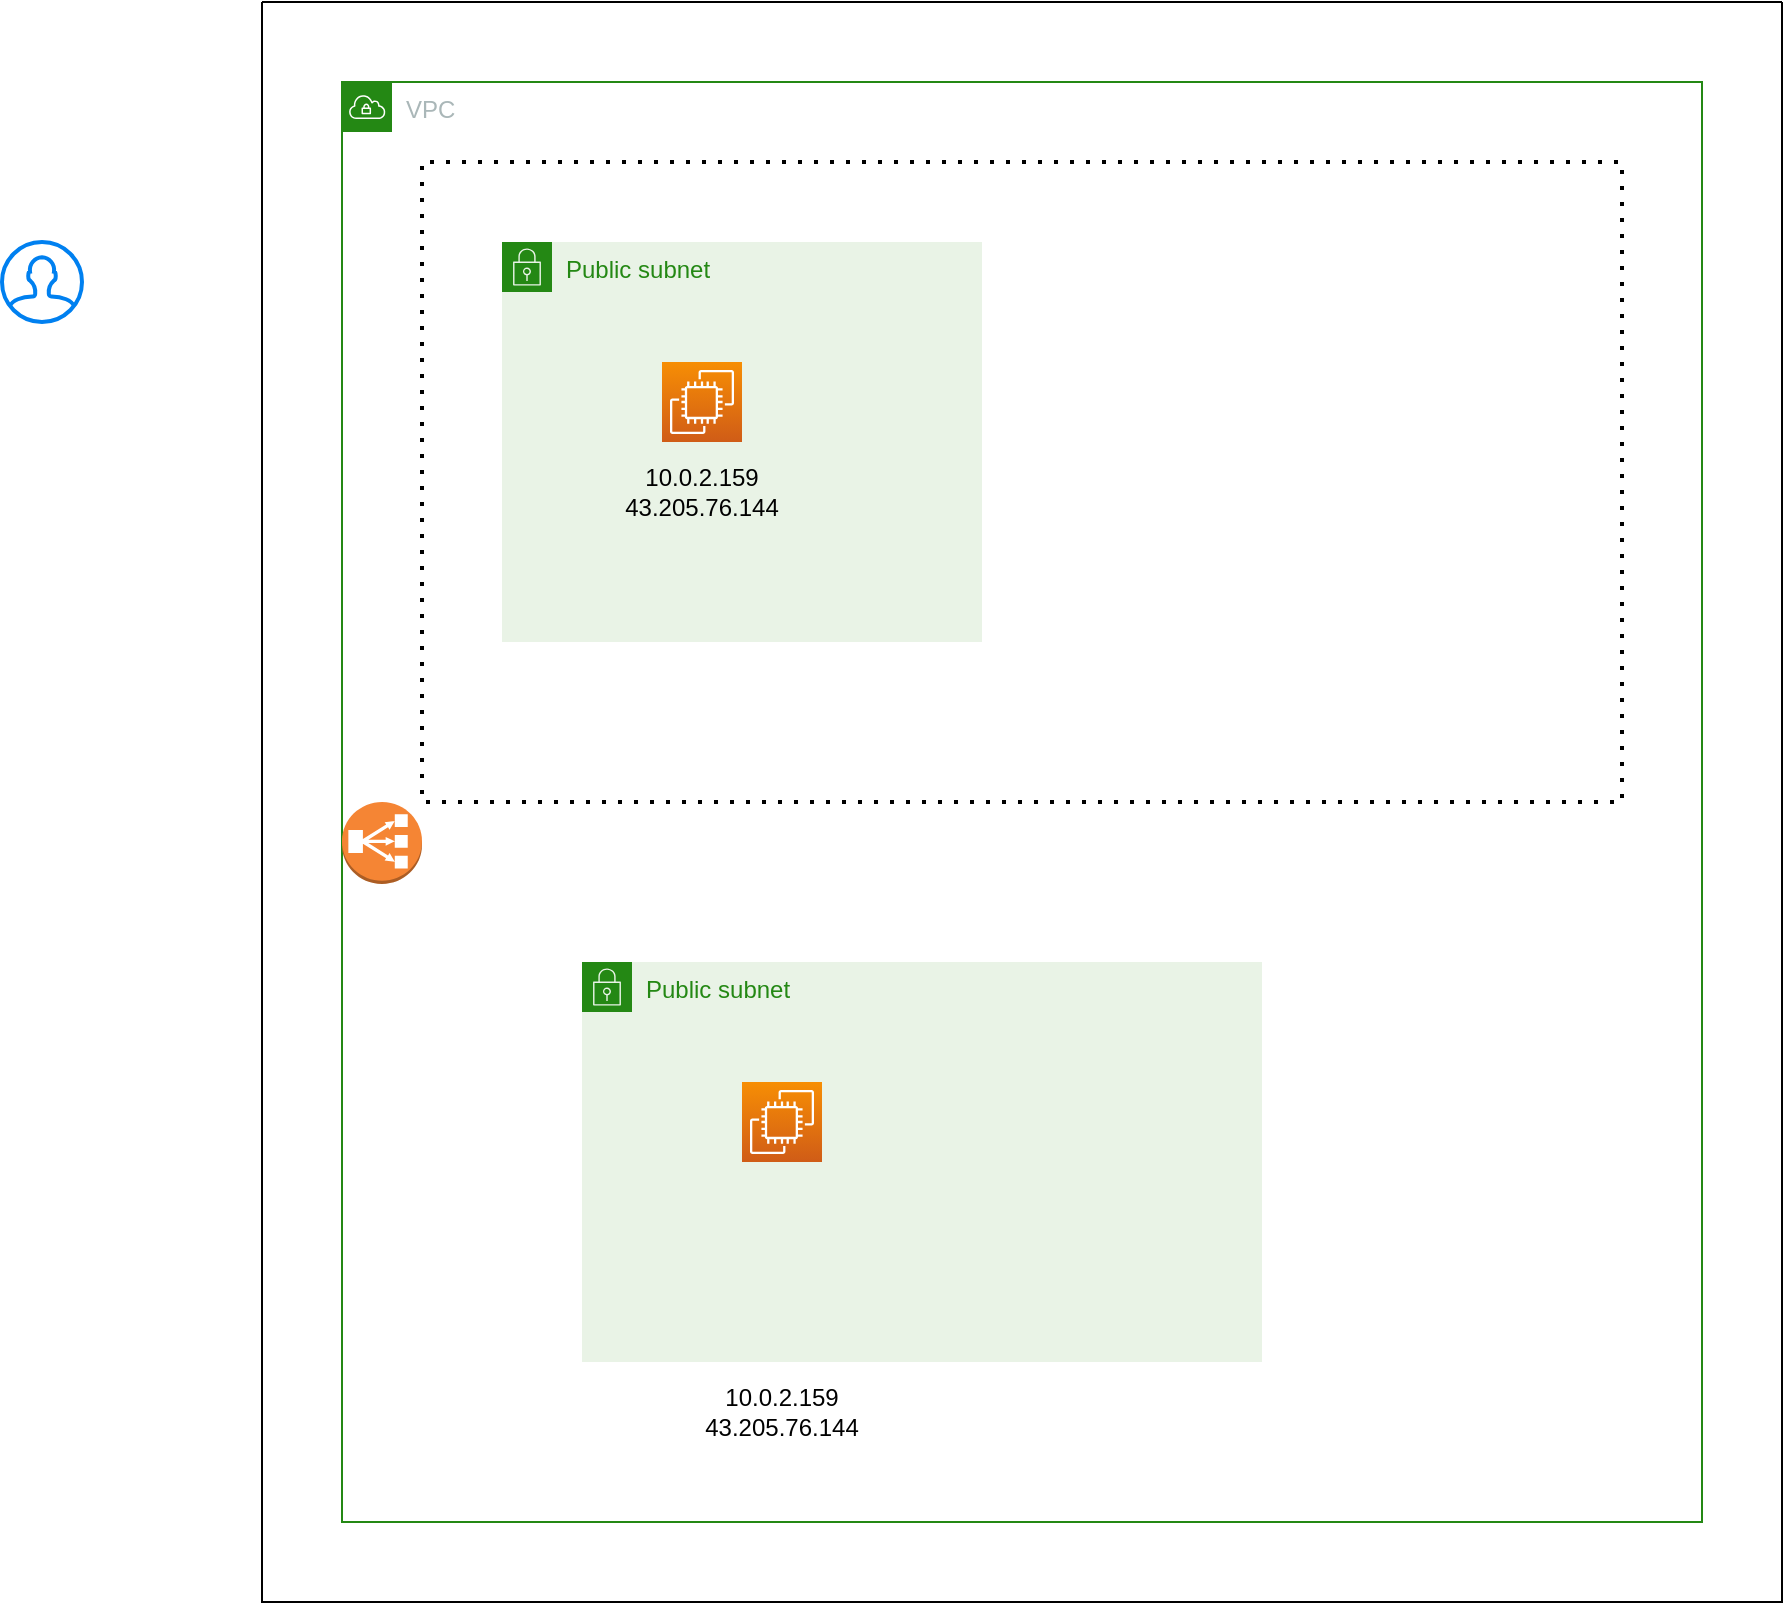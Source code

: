 <mxfile version="20.8.23" type="github">
  <diagram name="Page-1" id="bHij4rF2cKz7uM2_lrfj">
    <mxGraphModel dx="2084" dy="622" grid="1" gridSize="10" guides="1" tooltips="1" connect="1" arrows="1" fold="1" page="1" pageScale="1" pageWidth="827" pageHeight="1169" math="0" shadow="0">
      <root>
        <mxCell id="0" />
        <mxCell id="1" parent="0" />
        <mxCell id="nPNXkjEFvYh4JDjTYViu-2" value="" style="swimlane;startSize=0;" vertex="1" parent="1">
          <mxGeometry x="40" y="40" width="760" height="800" as="geometry">
            <mxRectangle x="80" y="40" width="50" height="40" as="alternateBounds" />
          </mxGeometry>
        </mxCell>
        <mxCell id="nPNXkjEFvYh4JDjTYViu-1" value="VPC" style="points=[[0,0],[0.25,0],[0.5,0],[0.75,0],[1,0],[1,0.25],[1,0.5],[1,0.75],[1,1],[0.75,1],[0.5,1],[0.25,1],[0,1],[0,0.75],[0,0.5],[0,0.25]];outlineConnect=0;gradientColor=none;html=1;whiteSpace=wrap;fontSize=12;fontStyle=0;container=1;pointerEvents=0;collapsible=0;recursiveResize=0;shape=mxgraph.aws4.group;grIcon=mxgraph.aws4.group_vpc;strokeColor=#248814;fillColor=none;verticalAlign=top;align=left;spacingLeft=30;fontColor=#AAB7B8;dashed=0;" vertex="1" parent="nPNXkjEFvYh4JDjTYViu-2">
          <mxGeometry x="40" y="40" width="680" height="720" as="geometry" />
        </mxCell>
        <mxCell id="nPNXkjEFvYh4JDjTYViu-4" value="Public subnet" style="points=[[0,0],[0.25,0],[0.5,0],[0.75,0],[1,0],[1,0.25],[1,0.5],[1,0.75],[1,1],[0.75,1],[0.5,1],[0.25,1],[0,1],[0,0.75],[0,0.5],[0,0.25]];outlineConnect=0;gradientColor=none;html=1;whiteSpace=wrap;fontSize=12;fontStyle=0;container=1;pointerEvents=0;collapsible=0;recursiveResize=0;shape=mxgraph.aws4.group;grIcon=mxgraph.aws4.group_security_group;grStroke=0;strokeColor=#248814;fillColor=#E9F3E6;verticalAlign=top;align=left;spacingLeft=30;fontColor=#248814;dashed=0;" vertex="1" parent="nPNXkjEFvYh4JDjTYViu-1">
          <mxGeometry x="80" y="80" width="240" height="200" as="geometry" />
        </mxCell>
        <mxCell id="nPNXkjEFvYh4JDjTYViu-6" value="" style="sketch=0;points=[[0,0,0],[0.25,0,0],[0.5,0,0],[0.75,0,0],[1,0,0],[0,1,0],[0.25,1,0],[0.5,1,0],[0.75,1,0],[1,1,0],[0,0.25,0],[0,0.5,0],[0,0.75,0],[1,0.25,0],[1,0.5,0],[1,0.75,0]];outlineConnect=0;fontColor=#232F3E;gradientColor=#F78E04;gradientDirection=north;fillColor=#D05C17;strokeColor=#ffffff;dashed=0;verticalLabelPosition=bottom;verticalAlign=top;align=center;html=1;fontSize=12;fontStyle=0;aspect=fixed;shape=mxgraph.aws4.resourceIcon;resIcon=mxgraph.aws4.ec2;" vertex="1" parent="nPNXkjEFvYh4JDjTYViu-4">
          <mxGeometry x="80" y="60" width="40" height="40" as="geometry" />
        </mxCell>
        <mxCell id="nPNXkjEFvYh4JDjTYViu-11" value="10.0.2.159&lt;br&gt;43.205.76.144" style="text;strokeColor=none;align=center;fillColor=none;html=1;verticalAlign=middle;whiteSpace=wrap;rounded=0;" vertex="1" parent="nPNXkjEFvYh4JDjTYViu-4">
          <mxGeometry x="70" y="110" width="60" height="30" as="geometry" />
        </mxCell>
        <mxCell id="nPNXkjEFvYh4JDjTYViu-7" value="" style="outlineConnect=0;dashed=0;verticalLabelPosition=bottom;verticalAlign=top;align=center;html=1;shape=mxgraph.aws3.classic_load_balancer;fillColor=#F58534;gradientColor=none;" vertex="1" parent="nPNXkjEFvYh4JDjTYViu-1">
          <mxGeometry y="360" width="40" height="41" as="geometry" />
        </mxCell>
        <mxCell id="nPNXkjEFvYh4JDjTYViu-8" value="Public subnet" style="points=[[0,0],[0.25,0],[0.5,0],[0.75,0],[1,0],[1,0.25],[1,0.5],[1,0.75],[1,1],[0.75,1],[0.5,1],[0.25,1],[0,1],[0,0.75],[0,0.5],[0,0.25]];outlineConnect=0;gradientColor=none;html=1;whiteSpace=wrap;fontSize=12;fontStyle=0;container=1;pointerEvents=0;collapsible=0;recursiveResize=0;shape=mxgraph.aws4.group;grIcon=mxgraph.aws4.group_security_group;grStroke=0;strokeColor=#248814;fillColor=#E9F3E6;verticalAlign=top;align=left;spacingLeft=30;fontColor=#248814;dashed=0;" vertex="1" parent="nPNXkjEFvYh4JDjTYViu-1">
          <mxGeometry x="120" y="440" width="340" height="200" as="geometry" />
        </mxCell>
        <mxCell id="nPNXkjEFvYh4JDjTYViu-9" value="" style="sketch=0;points=[[0,0,0],[0.25,0,0],[0.5,0,0],[0.75,0,0],[1,0,0],[0,1,0],[0.25,1,0],[0.5,1,0],[0.75,1,0],[1,1,0],[0,0.25,0],[0,0.5,0],[0,0.75,0],[1,0.25,0],[1,0.5,0],[1,0.75,0]];outlineConnect=0;fontColor=#232F3E;gradientColor=#F78E04;gradientDirection=north;fillColor=#D05C17;strokeColor=#ffffff;dashed=0;verticalLabelPosition=bottom;verticalAlign=top;align=center;html=1;fontSize=12;fontStyle=0;aspect=fixed;shape=mxgraph.aws4.resourceIcon;resIcon=mxgraph.aws4.ec2;" vertex="1" parent="nPNXkjEFvYh4JDjTYViu-8">
          <mxGeometry x="80" y="60" width="40" height="40" as="geometry" />
        </mxCell>
        <mxCell id="nPNXkjEFvYh4JDjTYViu-10" value="10.0.2.159&lt;br&gt;43.205.76.144" style="text;strokeColor=none;align=center;fillColor=none;html=1;verticalAlign=middle;whiteSpace=wrap;rounded=0;" vertex="1" parent="nPNXkjEFvYh4JDjTYViu-1">
          <mxGeometry x="190" y="650" width="60" height="30" as="geometry" />
        </mxCell>
        <mxCell id="nPNXkjEFvYh4JDjTYViu-19" value="" style="endArrow=none;dashed=1;html=1;dashPattern=1 3;strokeWidth=2;rounded=0;" edge="1" parent="nPNXkjEFvYh4JDjTYViu-1">
          <mxGeometry width="50" height="50" relative="1" as="geometry">
            <mxPoint x="70" y="40" as="sourcePoint" />
            <mxPoint x="70" y="40" as="targetPoint" />
            <Array as="points">
              <mxPoint x="40" y="40" />
              <mxPoint x="40" y="360" />
              <mxPoint x="640" y="360" />
              <mxPoint x="640" y="40" />
              <mxPoint x="267" y="40" />
              <mxPoint x="70" y="40" />
            </Array>
          </mxGeometry>
        </mxCell>
        <mxCell id="nPNXkjEFvYh4JDjTYViu-5" value="" style="html=1;verticalLabelPosition=bottom;align=center;labelBackgroundColor=#ffffff;verticalAlign=top;strokeWidth=2;strokeColor=#0080F0;shadow=0;dashed=0;shape=mxgraph.ios7.icons.user;" vertex="1" parent="1">
          <mxGeometry x="-90" y="160" width="40" height="40" as="geometry" />
        </mxCell>
      </root>
    </mxGraphModel>
  </diagram>
</mxfile>

